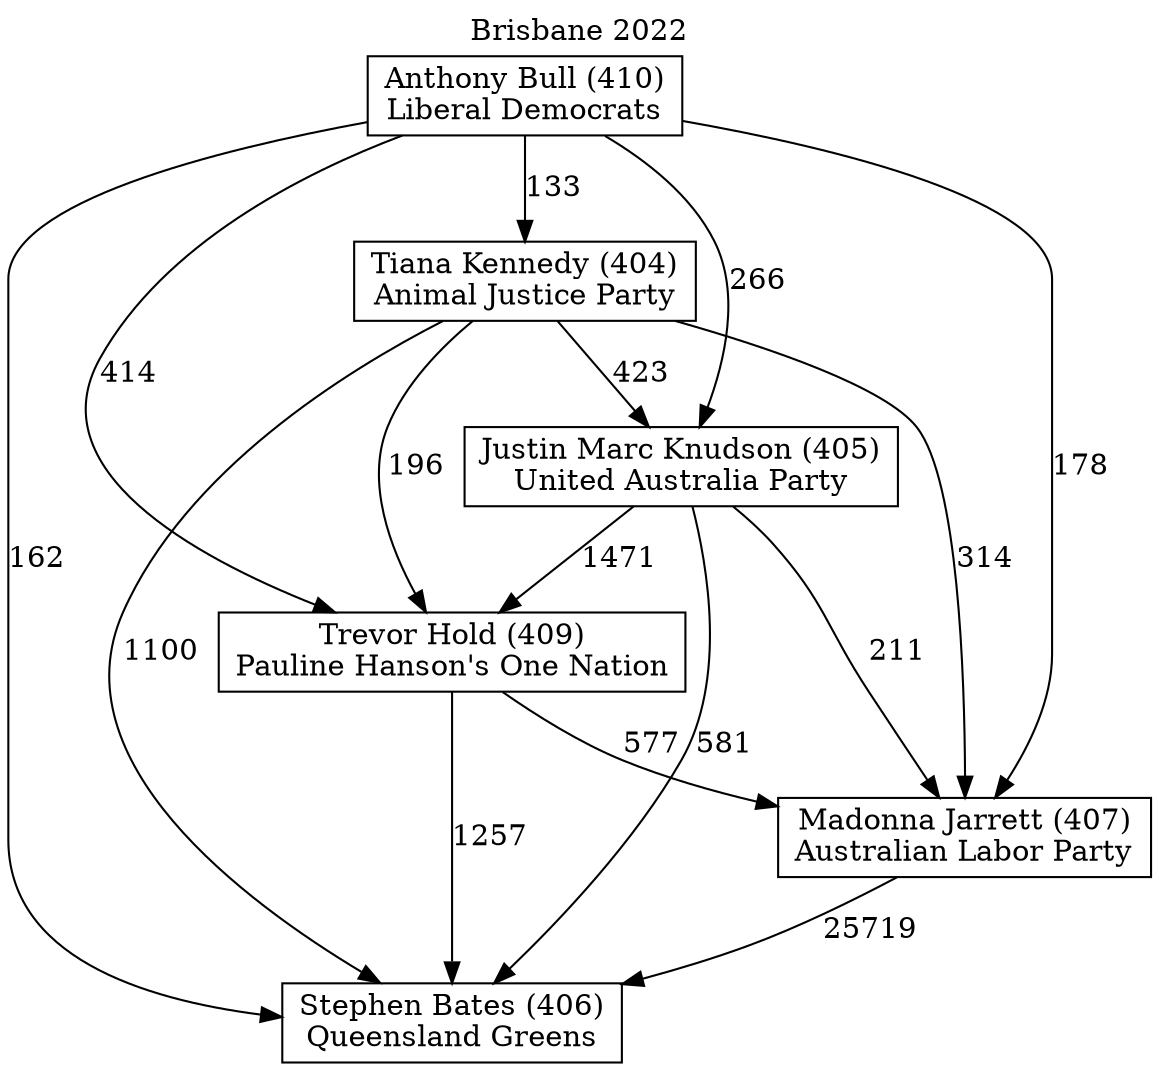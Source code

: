 // House preference flow
digraph "Stephen Bates (406)_Brisbane_2022" {
	graph [label="Brisbane 2022" labelloc=t mclimit=10]
	node [shape=box]
	"Anthony Bull (410)" [label="Anthony Bull (410)
Liberal Democrats"]
	"Trevor Hold (409)" [label="Trevor Hold (409)
Pauline Hanson's One Nation"]
	"Stephen Bates (406)" [label="Stephen Bates (406)
Queensland Greens"]
	"Justin Marc Knudson (405)" [label="Justin Marc Knudson (405)
United Australia Party"]
	"Madonna Jarrett (407)" [label="Madonna Jarrett (407)
Australian Labor Party"]
	"Tiana Kennedy (404)" [label="Tiana Kennedy (404)
Animal Justice Party"]
	"Anthony Bull (410)" -> "Tiana Kennedy (404)" [label=133]
	"Justin Marc Knudson (405)" -> "Trevor Hold (409)" [label=1471]
	"Tiana Kennedy (404)" -> "Madonna Jarrett (407)" [label=314]
	"Anthony Bull (410)" -> "Madonna Jarrett (407)" [label=178]
	"Tiana Kennedy (404)" -> "Stephen Bates (406)" [label=1100]
	"Madonna Jarrett (407)" -> "Stephen Bates (406)" [label=25719]
	"Justin Marc Knudson (405)" -> "Madonna Jarrett (407)" [label=211]
	"Anthony Bull (410)" -> "Justin Marc Knudson (405)" [label=266]
	"Anthony Bull (410)" -> "Stephen Bates (406)" [label=162]
	"Justin Marc Knudson (405)" -> "Stephen Bates (406)" [label=581]
	"Trevor Hold (409)" -> "Stephen Bates (406)" [label=1257]
	"Anthony Bull (410)" -> "Trevor Hold (409)" [label=414]
	"Tiana Kennedy (404)" -> "Trevor Hold (409)" [label=196]
	"Tiana Kennedy (404)" -> "Justin Marc Knudson (405)" [label=423]
	"Trevor Hold (409)" -> "Madonna Jarrett (407)" [label=577]
}
